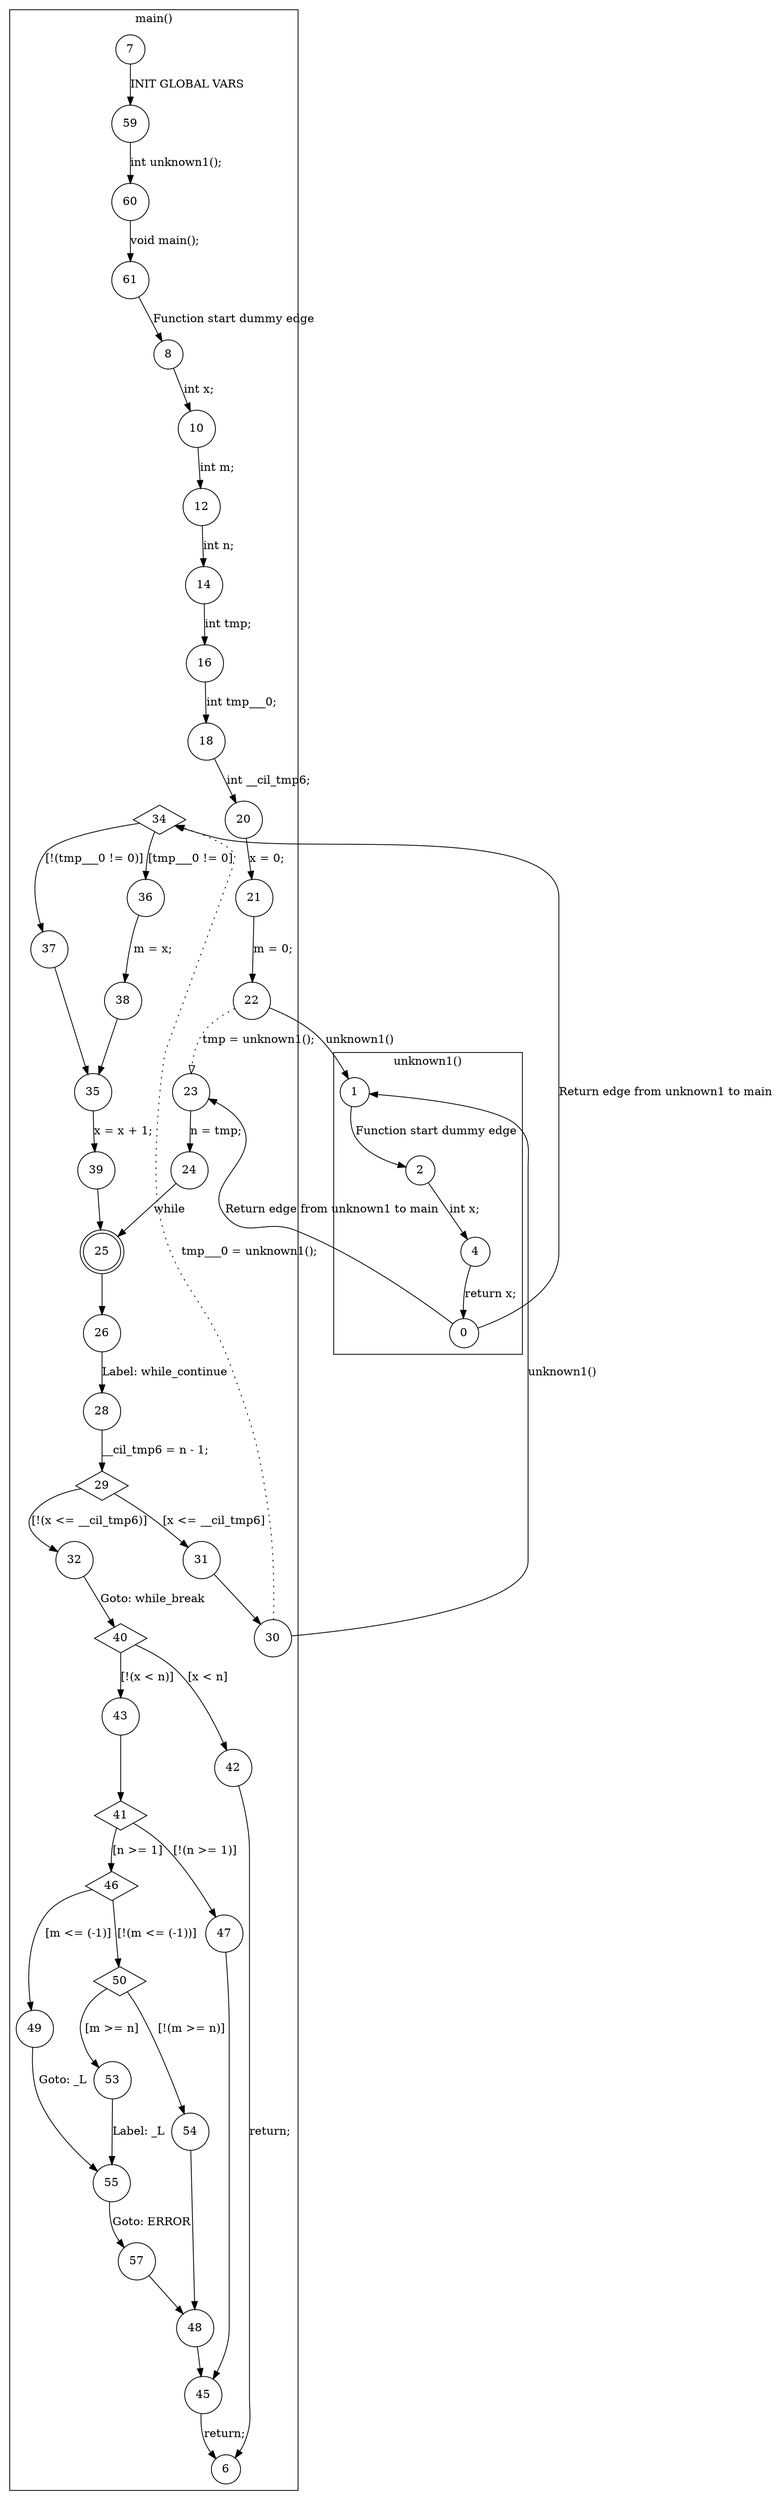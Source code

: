 digraph CFA {
34 [shape="diamond"]
34 [shape="diamond"]
25 [shape="doublecircle"]
29 [shape="diamond"]
29 [shape="diamond"]
40 [shape="diamond"]
40 [shape="diamond"]
41 [shape="diamond"]
41 [shape="diamond"]
46 [shape="diamond"]
46 [shape="diamond"]
50 [shape="diamond"]
50 [shape="diamond"]
node [shape="circle"]
subgraph cluster_unknown1 {
label="unknown1()"
1 -> 2 [label="Function start dummy edge"]
2 -> 4 [label="int x;"]
4 -> 0 [label="return x;"]}
subgraph cluster_main {
label="main()"
7 -> 59 [label="INIT GLOBAL VARS"]
59 -> 60 [label="int unknown1();"]
60 -> 61 [label="void main();"]
61 -> 8 [label="Function start dummy edge"]
8 -> 10 [label="int x;"]
10 -> 12 [label="int m;"]
12 -> 14 [label="int n;"]
14 -> 16 [label="int tmp;"]
16 -> 18 [label="int tmp___0;"]
18 -> 20 [label="int __cil_tmp6;"]
20 -> 21 [label="x = 0;"]
21 -> 22 [label="m = 0;"]
22 -> 23 [label="tmp = unknown1();" style="dotted" arrowhead="empty"]
34 -> 37 [label="[!(tmp___0 != 0)]"]
34 -> 36 [label="[tmp___0 != 0]"]
36 -> 38 [label="m = x;"]
38 -> 35 [label=""]
35 -> 39 [label="x = x + 1;"]
39 -> 25 [label=""]
25 -> 26 [label=""]
26 -> 28 [label="Label: while_continue"]
28 -> 29 [label="__cil_tmp6 = n - 1;"]
29 -> 32 [label="[!(x <= __cil_tmp6)]"]
29 -> 31 [label="[x <= __cil_tmp6]"]
31 -> 30 [label=""]
30 -> 34 [label="tmp___0 = unknown1();" style="dotted" arrowhead="empty"]
32 -> 40 [label="Goto: while_break"]
40 -> 43 [label="[!(x < n)]"]
40 -> 42 [label="[x < n]"]
42 -> 6 [label="return;"]
43 -> 41 [label=""]
41 -> 47 [label="[!(n >= 1)]"]
41 -> 46 [label="[n >= 1]"]
46 -> 50 [label="[!(m <= (-1))]"]
46 -> 49 [label="[m <= (-1)]"]
49 -> 55 [label="Goto: _L"]
55 -> 57 [label="Goto: ERROR"]
57 -> 48 [label=""]
48 -> 45 [label=""]
45 -> 6 [label="return;"]
50 -> 54 [label="[!(m >= n)]"]
50 -> 53 [label="[m >= n]"]
53 -> 55 [label="Label: _L"]
54 -> 48 [label=""]
47 -> 45 [label=""]
37 -> 35 [label=""]
23 -> 24 [label="n = tmp;"]
24 -> 25 [label="while"]}
22 -> 1 [label="unknown1()"]
0 -> 23 [label="Return edge from unknown1 to main"]
0 -> 34 [label="Return edge from unknown1 to main"]
30 -> 1 [label="unknown1()"]}